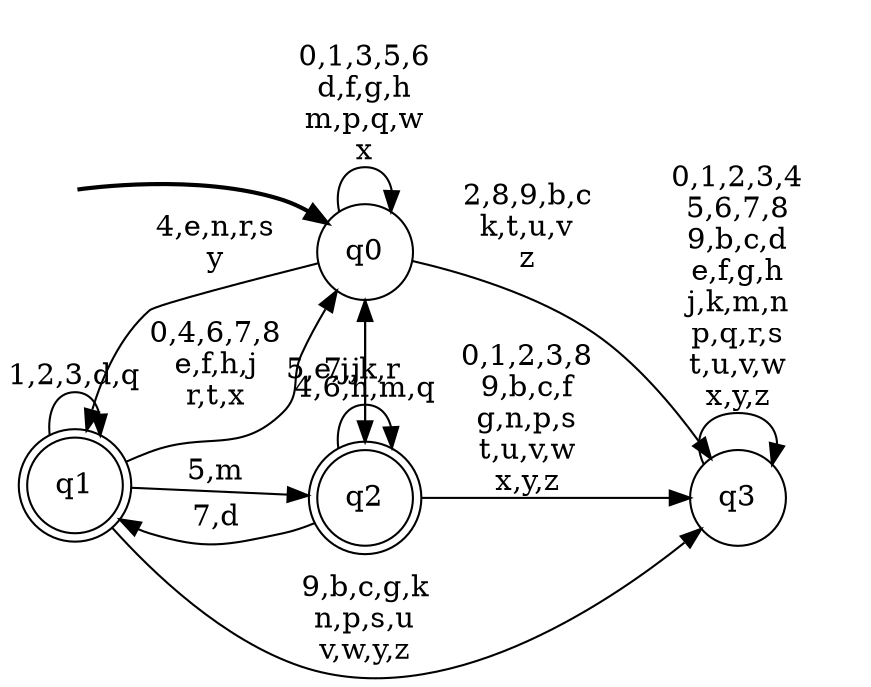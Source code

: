 digraph BlueStar {
__start0 [style = invis, shape = none, label = "", width = 0, height = 0];

rankdir=LR;
size="8,5";

s0 [style="filled", color="black", fillcolor="white" shape="circle", label="q0"];
s1 [style="rounded,filled", color="black", fillcolor="white" shape="doublecircle", label="q1"];
s2 [style="rounded,filled", color="black", fillcolor="white" shape="doublecircle", label="q2"];
s3 [style="filled", color="black", fillcolor="white" shape="circle", label="q3"];
subgraph cluster_main { 
	graph [pad=".75", ranksep="0.15", nodesep="0.15"];
	 style=invis; 
	__start0 -> s0 [penwidth=2];
}
s0 -> s0 [label="0,1,3,5,6\nd,f,g,h\nm,p,q,w\nx"];
s0 -> s1 [label="4,e,n,r,s\ny"];
s0 -> s2 [label="7,j"];
s0 -> s3 [label="2,8,9,b,c\nk,t,u,v\nz"];
s1 -> s0 [label="0,4,6,7,8\ne,f,h,j\nr,t,x"];
s1 -> s1 [label="1,2,3,d,q"];
s1 -> s2 [label="5,m"];
s1 -> s3 [label="9,b,c,g,k\nn,p,s,u\nv,w,y,z"];
s2 -> s0 [label="5,e,j,k,r"];
s2 -> s1 [label="7,d"];
s2 -> s2 [label="4,6,h,m,q"];
s2 -> s3 [label="0,1,2,3,8\n9,b,c,f\ng,n,p,s\nt,u,v,w\nx,y,z"];
s3 -> s3 [label="0,1,2,3,4\n5,6,7,8\n9,b,c,d\ne,f,g,h\nj,k,m,n\np,q,r,s\nt,u,v,w\nx,y,z"];

}
